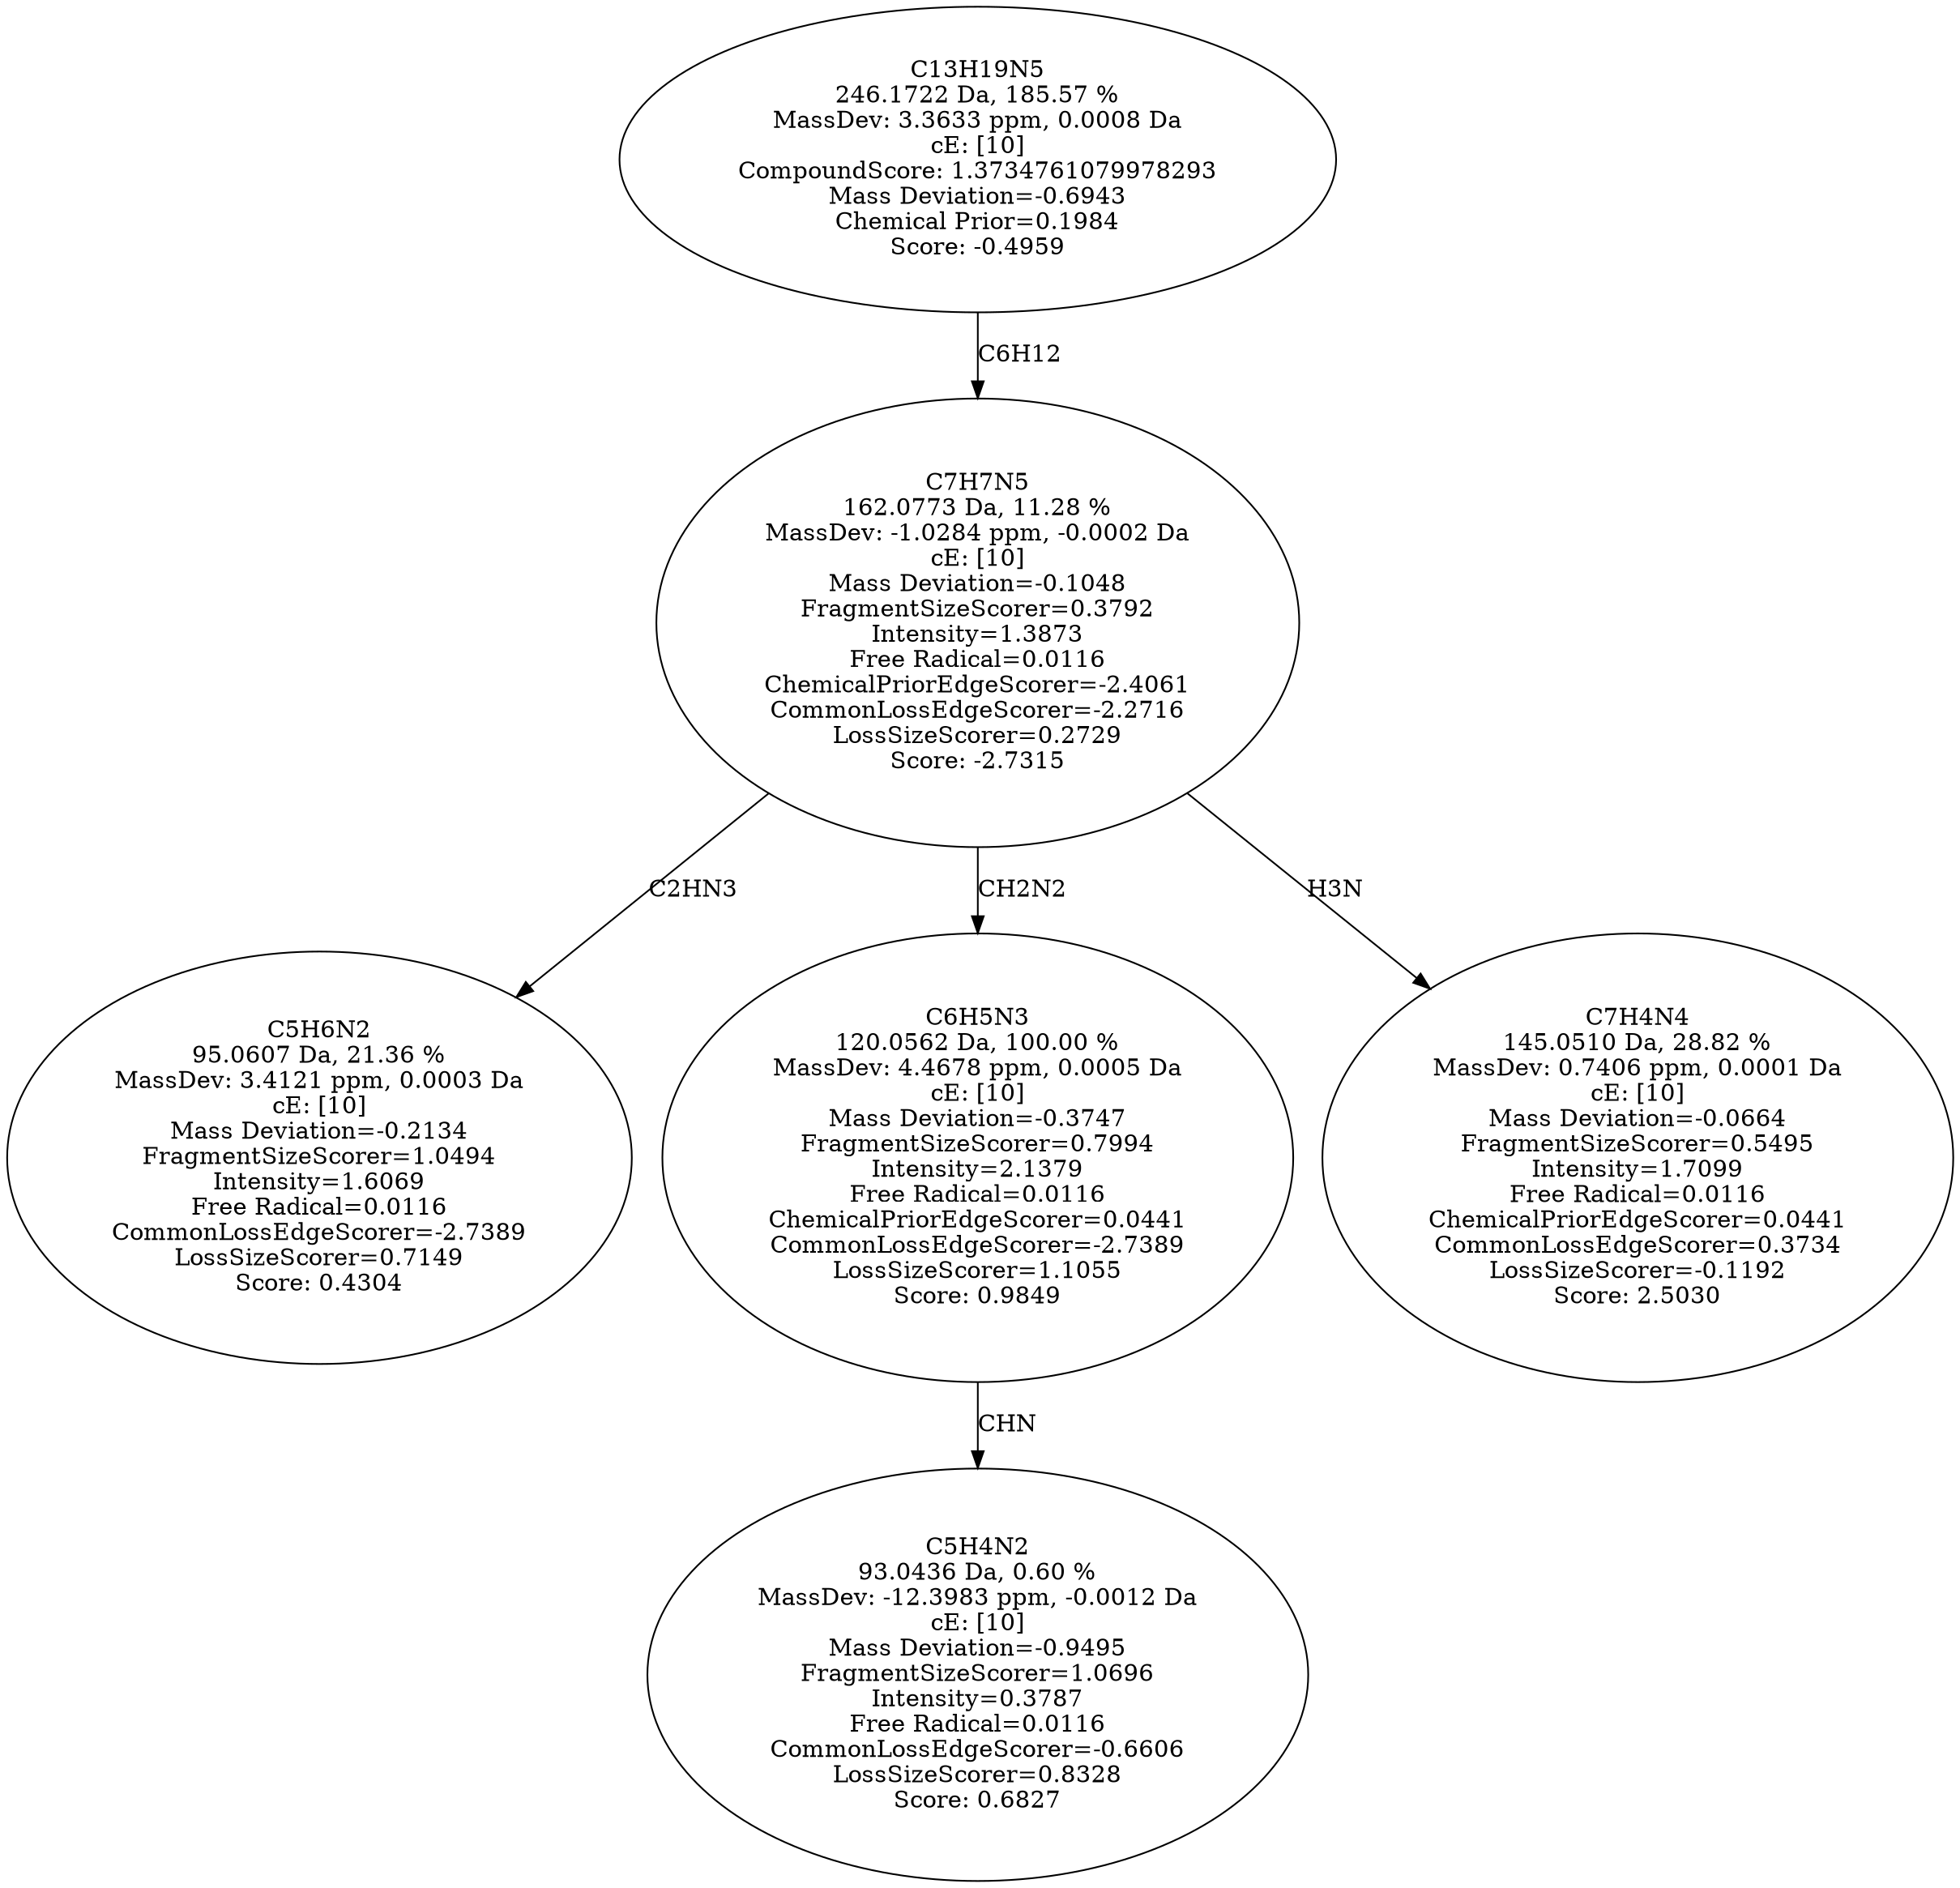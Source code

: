 strict digraph {
v1 [label="C5H6N2\n95.0607 Da, 21.36 %\nMassDev: 3.4121 ppm, 0.0003 Da\ncE: [10]\nMass Deviation=-0.2134\nFragmentSizeScorer=1.0494\nIntensity=1.6069\nFree Radical=0.0116\nCommonLossEdgeScorer=-2.7389\nLossSizeScorer=0.7149\nScore: 0.4304"];
v2 [label="C5H4N2\n93.0436 Da, 0.60 %\nMassDev: -12.3983 ppm, -0.0012 Da\ncE: [10]\nMass Deviation=-0.9495\nFragmentSizeScorer=1.0696\nIntensity=0.3787\nFree Radical=0.0116\nCommonLossEdgeScorer=-0.6606\nLossSizeScorer=0.8328\nScore: 0.6827"];
v3 [label="C6H5N3\n120.0562 Da, 100.00 %\nMassDev: 4.4678 ppm, 0.0005 Da\ncE: [10]\nMass Deviation=-0.3747\nFragmentSizeScorer=0.7994\nIntensity=2.1379\nFree Radical=0.0116\nChemicalPriorEdgeScorer=0.0441\nCommonLossEdgeScorer=-2.7389\nLossSizeScorer=1.1055\nScore: 0.9849"];
v4 [label="C7H4N4\n145.0510 Da, 28.82 %\nMassDev: 0.7406 ppm, 0.0001 Da\ncE: [10]\nMass Deviation=-0.0664\nFragmentSizeScorer=0.5495\nIntensity=1.7099\nFree Radical=0.0116\nChemicalPriorEdgeScorer=0.0441\nCommonLossEdgeScorer=0.3734\nLossSizeScorer=-0.1192\nScore: 2.5030"];
v5 [label="C7H7N5\n162.0773 Da, 11.28 %\nMassDev: -1.0284 ppm, -0.0002 Da\ncE: [10]\nMass Deviation=-0.1048\nFragmentSizeScorer=0.3792\nIntensity=1.3873\nFree Radical=0.0116\nChemicalPriorEdgeScorer=-2.4061\nCommonLossEdgeScorer=-2.2716\nLossSizeScorer=0.2729\nScore: -2.7315"];
v6 [label="C13H19N5\n246.1722 Da, 185.57 %\nMassDev: 3.3633 ppm, 0.0008 Da\ncE: [10]\nCompoundScore: 1.3734761079978293\nMass Deviation=-0.6943\nChemical Prior=0.1984\nScore: -0.4959"];
v5 -> v1 [label="C2HN3"];
v3 -> v2 [label="CHN"];
v5 -> v3 [label="CH2N2"];
v5 -> v4 [label="H3N"];
v6 -> v5 [label="C6H12"];
}